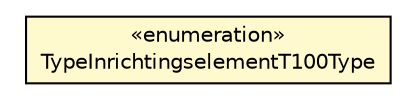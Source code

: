 #!/usr/local/bin/dot
#
# Class diagram 
# Generated by UMLGraph version R5_6-24-gf6e263 (http://www.umlgraph.org/)
#

digraph G {
	edge [fontname="Helvetica",fontsize=10,labelfontname="Helvetica",labelfontsize=10];
	node [fontname="Helvetica",fontsize=10,shape=plaintext];
	nodesep=0.25;
	ranksep=0.5;
	// nl.b3p.topnl.top100nl.TypeInrichtingselementT100Type
	c42477 [label=<<table title="nl.b3p.topnl.top100nl.TypeInrichtingselementT100Type" border="0" cellborder="1" cellspacing="0" cellpadding="2" port="p" bgcolor="lemonChiffon" href="./TypeInrichtingselementT100Type.html">
		<tr><td><table border="0" cellspacing="0" cellpadding="1">
<tr><td align="center" balign="center"> &#171;enumeration&#187; </td></tr>
<tr><td align="center" balign="center"> TypeInrichtingselementT100Type </td></tr>
		</table></td></tr>
		</table>>, URL="./TypeInrichtingselementT100Type.html", fontname="Helvetica", fontcolor="black", fontsize=10.0];
}

